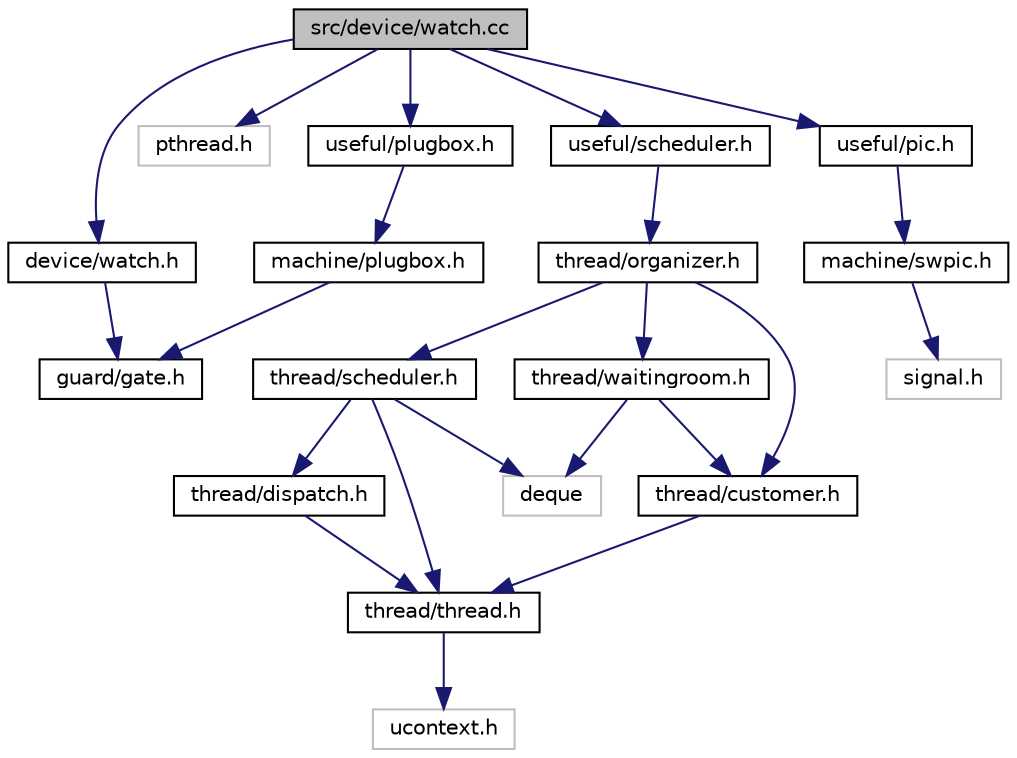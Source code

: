 digraph G
{
  bgcolor="transparent";
  edge [fontname="Helvetica",fontsize="10",labelfontname="Helvetica",labelfontsize="10"];
  node [fontname="Helvetica",fontsize="10",shape=record];
  Node1 [label="src/device/watch.cc",height=0.2,width=0.4,color="black", fillcolor="grey75", style="filled" fontcolor="black"];
  Node1 -> Node2 [color="midnightblue",fontsize="10",style="solid",fontname="Helvetica"];
  Node2 [label="device/watch.h",height=0.2,width=0.4,color="black",URL="$watch_8h.html"];
  Node2 -> Node3 [color="midnightblue",fontsize="10",style="solid",fontname="Helvetica"];
  Node3 [label="guard/gate.h",height=0.2,width=0.4,color="black",URL="$gate_8h.html"];
  Node1 -> Node4 [color="midnightblue",fontsize="10",style="solid",fontname="Helvetica"];
  Node4 [label="pthread.h",height=0.2,width=0.4,color="grey75"];
  Node1 -> Node5 [color="midnightblue",fontsize="10",style="solid",fontname="Helvetica"];
  Node5 [label="useful/scheduler.h",height=0.2,width=0.4,color="black",URL="$useful_2scheduler_8h.html"];
  Node5 -> Node6 [color="midnightblue",fontsize="10",style="solid",fontname="Helvetica"];
  Node6 [label="thread/organizer.h",height=0.2,width=0.4,color="black",URL="$organizer_8h.html"];
  Node6 -> Node7 [color="midnightblue",fontsize="10",style="solid",fontname="Helvetica"];
  Node7 [label="thread/scheduler.h",height=0.2,width=0.4,color="black",URL="$thread_2scheduler_8h.html"];
  Node7 -> Node8 [color="midnightblue",fontsize="10",style="solid",fontname="Helvetica"];
  Node8 [label="thread/dispatch.h",height=0.2,width=0.4,color="black",URL="$dispatch_8h.html"];
  Node8 -> Node9 [color="midnightblue",fontsize="10",style="solid",fontname="Helvetica"];
  Node9 [label="thread/thread.h",height=0.2,width=0.4,color="black",URL="$thread_8h.html"];
  Node9 -> Node10 [color="midnightblue",fontsize="10",style="solid",fontname="Helvetica"];
  Node10 [label="ucontext.h",height=0.2,width=0.4,color="grey75"];
  Node7 -> Node9 [color="midnightblue",fontsize="10",style="solid",fontname="Helvetica"];
  Node7 -> Node11 [color="midnightblue",fontsize="10",style="solid",fontname="Helvetica"];
  Node11 [label="deque",height=0.2,width=0.4,color="grey75"];
  Node6 -> Node12 [color="midnightblue",fontsize="10",style="solid",fontname="Helvetica"];
  Node12 [label="thread/customer.h",height=0.2,width=0.4,color="black",URL="$customer_8h.html"];
  Node12 -> Node9 [color="midnightblue",fontsize="10",style="solid",fontname="Helvetica"];
  Node6 -> Node13 [color="midnightblue",fontsize="10",style="solid",fontname="Helvetica"];
  Node13 [label="thread/waitingroom.h",height=0.2,width=0.4,color="black",URL="$waitingroom_8h.html"];
  Node13 -> Node12 [color="midnightblue",fontsize="10",style="solid",fontname="Helvetica"];
  Node13 -> Node11 [color="midnightblue",fontsize="10",style="solid",fontname="Helvetica"];
  Node1 -> Node14 [color="midnightblue",fontsize="10",style="solid",fontname="Helvetica"];
  Node14 [label="useful/plugbox.h",height=0.2,width=0.4,color="black",URL="$useful_2plugbox_8h.html"];
  Node14 -> Node15 [color="midnightblue",fontsize="10",style="solid",fontname="Helvetica"];
  Node15 [label="machine/plugbox.h",height=0.2,width=0.4,color="black",URL="$machine_2plugbox_8h.html"];
  Node15 -> Node3 [color="midnightblue",fontsize="10",style="solid",fontname="Helvetica"];
  Node1 -> Node16 [color="midnightblue",fontsize="10",style="solid",fontname="Helvetica"];
  Node16 [label="useful/pic.h",height=0.2,width=0.4,color="black",URL="$pic_8h.html"];
  Node16 -> Node17 [color="midnightblue",fontsize="10",style="solid",fontname="Helvetica"];
  Node17 [label="machine/swpic.h",height=0.2,width=0.4,color="black",URL="$swpic_8h.html"];
  Node17 -> Node18 [color="midnightblue",fontsize="10",style="solid",fontname="Helvetica"];
  Node18 [label="signal.h",height=0.2,width=0.4,color="grey75"];
}
